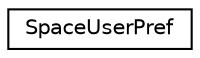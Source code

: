 digraph G
{
  edge [fontname="Helvetica",fontsize="10",labelfontname="Helvetica",labelfontsize="10"];
  node [fontname="Helvetica",fontsize="10",shape=record];
  rankdir=LR;
  Node1 [label="SpaceUserPref",height=0.2,width=0.4,color="black", fillcolor="white", style="filled",URL="$d6/d5f/structSpaceUserPref.html"];
}

